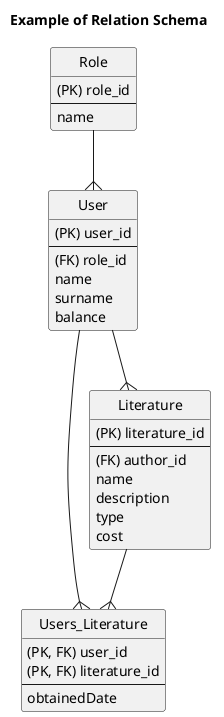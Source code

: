 @startuml

title Example of Relation Schema

hide circle

entity "Role" as tr {
    (PK) role_id
    --
    name
}

entity "User" as tu {
    (PK) user_id
    --
    (FK) role_id
    name
    surname
    balance
}

entity "Users_Literature" as tul {
    (PK, FK) user_id
    (PK, FK) literature_id
    --
    obtainedDate
}

entity "Literature" as tl {
    (PK) literature_id
    --
    (FK) author_id
    name
    description
    type
    cost
}

tr --{ tu
tu --{ tul
tu --{ tl
tl --{ tul

@enduml
